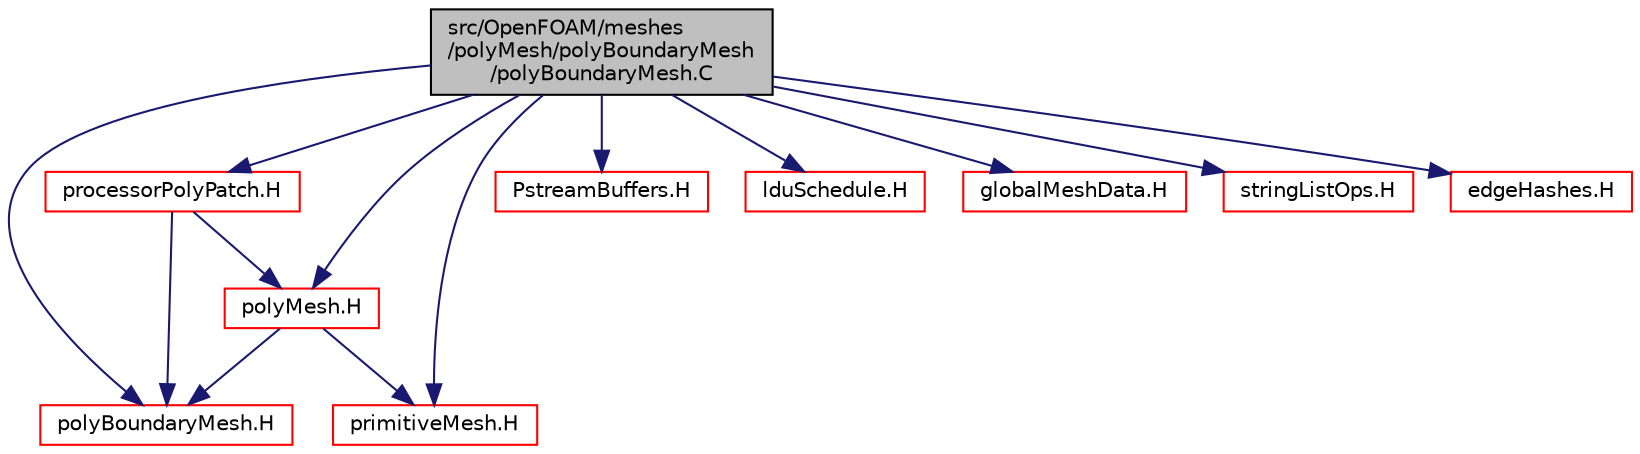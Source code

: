 digraph "src/OpenFOAM/meshes/polyMesh/polyBoundaryMesh/polyBoundaryMesh.C"
{
  bgcolor="transparent";
  edge [fontname="Helvetica",fontsize="10",labelfontname="Helvetica",labelfontsize="10"];
  node [fontname="Helvetica",fontsize="10",shape=record];
  Node1 [label="src/OpenFOAM/meshes\l/polyMesh/polyBoundaryMesh\l/polyBoundaryMesh.C",height=0.2,width=0.4,color="black", fillcolor="grey75", style="filled" fontcolor="black"];
  Node1 -> Node2 [color="midnightblue",fontsize="10",style="solid",fontname="Helvetica"];
  Node2 [label="polyBoundaryMesh.H",height=0.2,width=0.4,color="red",URL="$polyBoundaryMesh_8H.html"];
  Node1 -> Node3 [color="midnightblue",fontsize="10",style="solid",fontname="Helvetica"];
  Node3 [label="polyMesh.H",height=0.2,width=0.4,color="red",URL="$polyMesh_8H.html"];
  Node3 -> Node4 [color="midnightblue",fontsize="10",style="solid",fontname="Helvetica"];
  Node4 [label="primitiveMesh.H",height=0.2,width=0.4,color="red",URL="$primitiveMesh_8H.html"];
  Node3 -> Node2 [color="midnightblue",fontsize="10",style="solid",fontname="Helvetica"];
  Node1 -> Node4 [color="midnightblue",fontsize="10",style="solid",fontname="Helvetica"];
  Node1 -> Node5 [color="midnightblue",fontsize="10",style="solid",fontname="Helvetica"];
  Node5 [label="processorPolyPatch.H",height=0.2,width=0.4,color="red",URL="$processorPolyPatch_8H.html"];
  Node5 -> Node2 [color="midnightblue",fontsize="10",style="solid",fontname="Helvetica"];
  Node5 -> Node3 [color="midnightblue",fontsize="10",style="solid",fontname="Helvetica"];
  Node1 -> Node6 [color="midnightblue",fontsize="10",style="solid",fontname="Helvetica"];
  Node6 [label="PstreamBuffers.H",height=0.2,width=0.4,color="red",URL="$PstreamBuffers_8H.html"];
  Node1 -> Node7 [color="midnightblue",fontsize="10",style="solid",fontname="Helvetica"];
  Node7 [label="lduSchedule.H",height=0.2,width=0.4,color="red",URL="$lduSchedule_8H.html"];
  Node1 -> Node8 [color="midnightblue",fontsize="10",style="solid",fontname="Helvetica"];
  Node8 [label="globalMeshData.H",height=0.2,width=0.4,color="red",URL="$globalMeshData_8H.html"];
  Node1 -> Node9 [color="midnightblue",fontsize="10",style="solid",fontname="Helvetica"];
  Node9 [label="stringListOps.H",height=0.2,width=0.4,color="red",URL="$stringListOps_8H.html",tooltip="Operations on lists of strings. "];
  Node1 -> Node10 [color="midnightblue",fontsize="10",style="solid",fontname="Helvetica"];
  Node10 [label="edgeHashes.H",height=0.2,width=0.4,color="red",URL="$edgeHashes_8H.html"];
}
